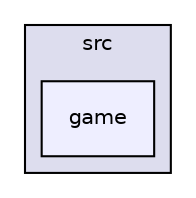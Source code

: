 digraph "src/game" {
  compound=true
  node [ fontsize="10", fontname="Helvetica"];
  edge [ labelfontsize="10", labelfontname="Helvetica"];
  subgraph clusterdir_68267d1309a1af8e8297ef4c3efbcdba {
    graph [ bgcolor="#ddddee", pencolor="black", label="src" fontname="Helvetica", fontsize="10", URL="dir_68267d1309a1af8e8297ef4c3efbcdba.html"]
  dir_1699be727a800b1d059c6f7f2b91d2ee [shape=box, label="game", style="filled", fillcolor="#eeeeff", pencolor="black", URL="dir_1699be727a800b1d059c6f7f2b91d2ee.html"];
  }
}
